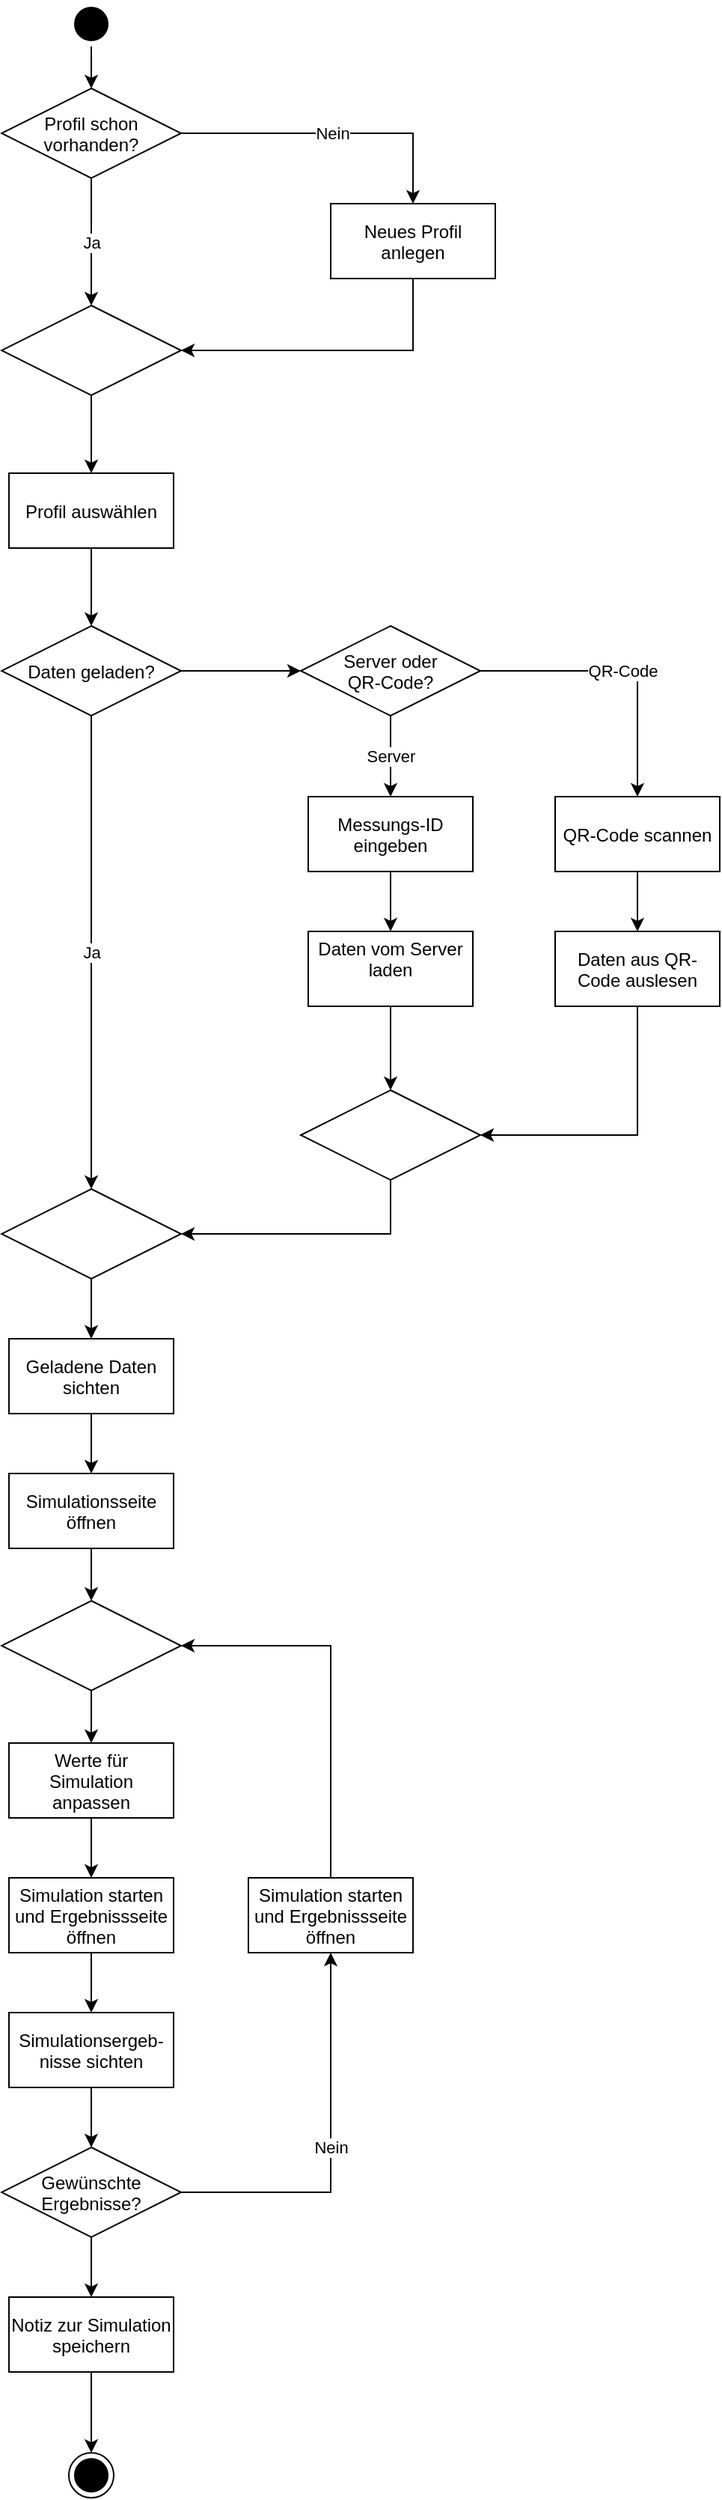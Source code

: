 <mxfile version="10.8.4" type="device"><diagram name="Page-1" id="e7e014a7-5840-1c2e-5031-d8a46d1fe8dd"><mxGraphModel dx="1320" dy="489" grid="1" gridSize="10" guides="1" tooltips="1" connect="1" arrows="1" fold="1" page="1" pageScale="1" pageWidth="1169" pageHeight="826" background="#ffffff" math="0" shadow="0"><root><mxCell id="0"/><mxCell id="1" parent="0"/><mxCell id="TKtA77N_0f2cd8bC6Uuu-49" value="" style="edgeStyle=orthogonalEdgeStyle;rounded=0;orthogonalLoop=1;jettySize=auto;html=1;" edge="1" parent="1" source="13" target="21"><mxGeometry relative="1" as="geometry"/></mxCell><mxCell id="13" value="" style="ellipse;shape=startState;fillColor=#000000;strokeColor=#000000;" parent="1" vertex="1"><mxGeometry x="335" y="19" width="30" height="30" as="geometry"/></mxCell><mxCell id="TKtA77N_0f2cd8bC6Uuu-44" value="&lt;div&gt;Nein&lt;/div&gt;" style="edgeStyle=orthogonalEdgeStyle;rounded=0;orthogonalLoop=1;jettySize=auto;html=1;entryX=0.5;entryY=0;entryDx=0;entryDy=0;" edge="1" parent="1" source="21" target="15"><mxGeometry relative="1" as="geometry"><mxPoint x="530" y="117" as="targetPoint"/></mxGeometry></mxCell><mxCell id="TKtA77N_0f2cd8bC6Uuu-47" value="&lt;div&gt;Ja&lt;/div&gt;" style="edgeStyle=orthogonalEdgeStyle;rounded=0;orthogonalLoop=1;jettySize=auto;html=1;" edge="1" parent="1" source="21" target="TKtA77N_0f2cd8bC6Uuu-45"><mxGeometry relative="1" as="geometry"/></mxCell><mxCell id="21" value="Profil schon&#xA;vorhanden?" style="rhombus;" parent="1" vertex="1"><mxGeometry x="290" y="77" width="120" height="60" as="geometry"/></mxCell><mxCell id="TKtA77N_0f2cd8bC6Uuu-46" style="edgeStyle=orthogonalEdgeStyle;rounded=0;orthogonalLoop=1;jettySize=auto;html=1;entryX=1;entryY=0.5;entryDx=0;entryDy=0;" edge="1" parent="1" source="15" target="TKtA77N_0f2cd8bC6Uuu-45"><mxGeometry relative="1" as="geometry"><Array as="points"><mxPoint x="565" y="252"/></Array></mxGeometry></mxCell><mxCell id="15" value="Neues Profil&#xA;anlegen" style="" parent="1" vertex="1"><mxGeometry x="510" y="154" width="110" height="50" as="geometry"/></mxCell><mxCell id="TKtA77N_0f2cd8bC6Uuu-52" value="" style="edgeStyle=orthogonalEdgeStyle;rounded=0;orthogonalLoop=1;jettySize=auto;html=1;" edge="1" parent="1" source="16" target="TKtA77N_0f2cd8bC6Uuu-51"><mxGeometry relative="1" as="geometry"/></mxCell><mxCell id="16" value="Profil auswählen" style="" parent="1" vertex="1"><mxGeometry x="295" y="334" width="110" height="50" as="geometry"/></mxCell><mxCell id="TKtA77N_0f2cd8bC6Uuu-50" value="" style="edgeStyle=orthogonalEdgeStyle;rounded=0;orthogonalLoop=1;jettySize=auto;html=1;" edge="1" parent="1" source="TKtA77N_0f2cd8bC6Uuu-45" target="16"><mxGeometry relative="1" as="geometry"/></mxCell><mxCell id="TKtA77N_0f2cd8bC6Uuu-45" value="" style="rhombus;" vertex="1" parent="1"><mxGeometry x="290" y="222" width="120" height="60" as="geometry"/></mxCell><mxCell id="TKtA77N_0f2cd8bC6Uuu-58" value="&lt;div&gt;Ja&lt;/div&gt;" style="edgeStyle=orthogonalEdgeStyle;rounded=0;orthogonalLoop=1;jettySize=auto;html=1;" edge="1" parent="1" source="TKtA77N_0f2cd8bC6Uuu-51" target="TKtA77N_0f2cd8bC6Uuu-55"><mxGeometry relative="1" as="geometry"/></mxCell><mxCell id="TKtA77N_0f2cd8bC6Uuu-63" value="" style="edgeStyle=orthogonalEdgeStyle;rounded=0;orthogonalLoop=1;jettySize=auto;html=1;" edge="1" parent="1" source="TKtA77N_0f2cd8bC6Uuu-51" target="TKtA77N_0f2cd8bC6Uuu-62"><mxGeometry relative="1" as="geometry"/></mxCell><mxCell id="TKtA77N_0f2cd8bC6Uuu-51" value="Daten geladen?" style="rhombus;" vertex="1" parent="1"><mxGeometry x="290" y="436" width="120" height="60" as="geometry"/></mxCell><mxCell id="TKtA77N_0f2cd8bC6Uuu-65" value="Server" style="edgeStyle=orthogonalEdgeStyle;rounded=0;orthogonalLoop=1;jettySize=auto;html=1;" edge="1" parent="1" source="TKtA77N_0f2cd8bC6Uuu-62" target="TKtA77N_0f2cd8bC6Uuu-64"><mxGeometry relative="1" as="geometry"/></mxCell><mxCell id="TKtA77N_0f2cd8bC6Uuu-69" value="QR-Code" style="edgeStyle=orthogonalEdgeStyle;rounded=0;orthogonalLoop=1;jettySize=auto;html=1;entryX=0.5;entryY=0;entryDx=0;entryDy=0;" edge="1" parent="1" source="TKtA77N_0f2cd8bC6Uuu-62" target="TKtA77N_0f2cd8bC6Uuu-68"><mxGeometry relative="1" as="geometry"/></mxCell><mxCell id="TKtA77N_0f2cd8bC6Uuu-62" value="Server oder&#xA;QR-Code?" style="rhombus;" vertex="1" parent="1"><mxGeometry x="490" y="436" width="120" height="60" as="geometry"/></mxCell><mxCell id="TKtA77N_0f2cd8bC6Uuu-73" style="edgeStyle=orthogonalEdgeStyle;rounded=0;orthogonalLoop=1;jettySize=auto;html=1;entryX=0.5;entryY=0;entryDx=0;entryDy=0;" edge="1" parent="1" source="TKtA77N_0f2cd8bC6Uuu-55" target="TKtA77N_0f2cd8bC6Uuu-72"><mxGeometry relative="1" as="geometry"/></mxCell><mxCell id="TKtA77N_0f2cd8bC6Uuu-55" value="" style="rhombus;" vertex="1" parent="1"><mxGeometry x="290" y="812" width="120" height="60" as="geometry"/></mxCell><mxCell id="TKtA77N_0f2cd8bC6Uuu-101" value="" style="edgeStyle=orthogonalEdgeStyle;rounded=0;orthogonalLoop=1;jettySize=auto;html=1;" edge="1" parent="1" source="TKtA77N_0f2cd8bC6Uuu-64" target="TKtA77N_0f2cd8bC6Uuu-99"><mxGeometry relative="1" as="geometry"/></mxCell><mxCell id="TKtA77N_0f2cd8bC6Uuu-64" value="Messungs-ID&#xA;eingeben" style="" vertex="1" parent="1"><mxGeometry x="495" y="550" width="110" height="50" as="geometry"/></mxCell><mxCell id="TKtA77N_0f2cd8bC6Uuu-71" style="edgeStyle=orthogonalEdgeStyle;rounded=0;orthogonalLoop=1;jettySize=auto;html=1;entryX=1;entryY=0.5;entryDx=0;entryDy=0;" edge="1" parent="1" source="TKtA77N_0f2cd8bC6Uuu-66" target="TKtA77N_0f2cd8bC6Uuu-55"><mxGeometry relative="1" as="geometry"><Array as="points"><mxPoint x="550" y="842"/></Array></mxGeometry></mxCell><mxCell id="TKtA77N_0f2cd8bC6Uuu-66" value="" style="rhombus;" vertex="1" parent="1"><mxGeometry x="490" y="746" width="120" height="60" as="geometry"/></mxCell><mxCell id="TKtA77N_0f2cd8bC6Uuu-102" value="" style="edgeStyle=orthogonalEdgeStyle;rounded=0;orthogonalLoop=1;jettySize=auto;html=1;" edge="1" parent="1" source="TKtA77N_0f2cd8bC6Uuu-68" target="TKtA77N_0f2cd8bC6Uuu-100"><mxGeometry relative="1" as="geometry"/></mxCell><mxCell id="TKtA77N_0f2cd8bC6Uuu-68" value="QR-Code scannen" style="" vertex="1" parent="1"><mxGeometry x="660" y="550" width="110" height="50" as="geometry"/></mxCell><mxCell id="TKtA77N_0f2cd8bC6Uuu-75" style="edgeStyle=orthogonalEdgeStyle;rounded=0;orthogonalLoop=1;jettySize=auto;html=1;entryX=0.5;entryY=0;entryDx=0;entryDy=0;" edge="1" parent="1" source="TKtA77N_0f2cd8bC6Uuu-72" target="TKtA77N_0f2cd8bC6Uuu-74"><mxGeometry relative="1" as="geometry"/></mxCell><mxCell id="TKtA77N_0f2cd8bC6Uuu-72" value="Geladene Daten&#xA;sichten" style="" vertex="1" parent="1"><mxGeometry x="295" y="912" width="110" height="50" as="geometry"/></mxCell><mxCell id="TKtA77N_0f2cd8bC6Uuu-85" value="" style="edgeStyle=orthogonalEdgeStyle;rounded=0;orthogonalLoop=1;jettySize=auto;html=1;" edge="1" parent="1" source="TKtA77N_0f2cd8bC6Uuu-74" target="TKtA77N_0f2cd8bC6Uuu-84"><mxGeometry relative="1" as="geometry"/></mxCell><mxCell id="TKtA77N_0f2cd8bC6Uuu-74" value="Simulationsseite&#xA;öffnen" style="" vertex="1" parent="1"><mxGeometry x="295" y="1002" width="110" height="50" as="geometry"/></mxCell><mxCell id="TKtA77N_0f2cd8bC6Uuu-79" style="edgeStyle=orthogonalEdgeStyle;rounded=0;orthogonalLoop=1;jettySize=auto;html=1;" edge="1" parent="1" source="TKtA77N_0f2cd8bC6Uuu-76" target="TKtA77N_0f2cd8bC6Uuu-78"><mxGeometry relative="1" as="geometry"/></mxCell><mxCell id="TKtA77N_0f2cd8bC6Uuu-76" value="Werte für&#xA;Simulation&#xA;anpassen" style="" vertex="1" parent="1"><mxGeometry x="295" y="1182" width="110" height="50" as="geometry"/></mxCell><mxCell id="TKtA77N_0f2cd8bC6Uuu-81" value="" style="edgeStyle=orthogonalEdgeStyle;rounded=0;orthogonalLoop=1;jettySize=auto;html=1;" edge="1" parent="1" source="TKtA77N_0f2cd8bC6Uuu-78" target="TKtA77N_0f2cd8bC6Uuu-80"><mxGeometry relative="1" as="geometry"/></mxCell><mxCell id="TKtA77N_0f2cd8bC6Uuu-78" value="Simulation starten&#xA;und Ergebnissseite&#xA;öffnen" style="" vertex="1" parent="1"><mxGeometry x="295" y="1272" width="110" height="50" as="geometry"/></mxCell><mxCell id="TKtA77N_0f2cd8bC6Uuu-83" value="" style="edgeStyle=orthogonalEdgeStyle;rounded=0;orthogonalLoop=1;jettySize=auto;html=1;" edge="1" parent="1" source="TKtA77N_0f2cd8bC6Uuu-80" target="TKtA77N_0f2cd8bC6Uuu-82"><mxGeometry relative="1" as="geometry"/></mxCell><mxCell id="TKtA77N_0f2cd8bC6Uuu-80" value="Simulationsergeb-&#xA;nisse sichten" style="" vertex="1" parent="1"><mxGeometry x="295" y="1362" width="110" height="50" as="geometry"/></mxCell><mxCell id="TKtA77N_0f2cd8bC6Uuu-88" value="Nein" style="edgeStyle=orthogonalEdgeStyle;rounded=0;orthogonalLoop=1;jettySize=auto;html=1;entryX=0.5;entryY=1;entryDx=0;entryDy=0;" edge="1" parent="1" source="TKtA77N_0f2cd8bC6Uuu-82" target="TKtA77N_0f2cd8bC6Uuu-87"><mxGeometry relative="1" as="geometry"/></mxCell><mxCell id="TKtA77N_0f2cd8bC6Uuu-91" value="" style="edgeStyle=orthogonalEdgeStyle;rounded=0;orthogonalLoop=1;jettySize=auto;html=1;" edge="1" parent="1" source="TKtA77N_0f2cd8bC6Uuu-82" target="TKtA77N_0f2cd8bC6Uuu-90"><mxGeometry relative="1" as="geometry"/></mxCell><mxCell id="TKtA77N_0f2cd8bC6Uuu-82" value="Gewünschte&#xA;Ergebnisse?" style="rhombus;" vertex="1" parent="1"><mxGeometry x="290" y="1452" width="120" height="60" as="geometry"/></mxCell><mxCell id="TKtA77N_0f2cd8bC6Uuu-86" value="" style="edgeStyle=orthogonalEdgeStyle;rounded=0;orthogonalLoop=1;jettySize=auto;html=1;" edge="1" parent="1" source="TKtA77N_0f2cd8bC6Uuu-84" target="TKtA77N_0f2cd8bC6Uuu-76"><mxGeometry relative="1" as="geometry"/></mxCell><mxCell id="TKtA77N_0f2cd8bC6Uuu-84" value="" style="rhombus;" vertex="1" parent="1"><mxGeometry x="290" y="1087" width="120" height="60" as="geometry"/></mxCell><mxCell id="TKtA77N_0f2cd8bC6Uuu-89" style="edgeStyle=orthogonalEdgeStyle;rounded=0;orthogonalLoop=1;jettySize=auto;html=1;entryX=1;entryY=0.5;entryDx=0;entryDy=0;" edge="1" parent="1" source="TKtA77N_0f2cd8bC6Uuu-87" target="TKtA77N_0f2cd8bC6Uuu-84"><mxGeometry relative="1" as="geometry"><Array as="points"><mxPoint x="510" y="1117"/></Array></mxGeometry></mxCell><mxCell id="TKtA77N_0f2cd8bC6Uuu-87" value="Simulation starten&#xA;und Ergebnissseite&#xA;öffnen" style="" vertex="1" parent="1"><mxGeometry x="455" y="1272" width="110" height="50" as="geometry"/></mxCell><mxCell id="TKtA77N_0f2cd8bC6Uuu-107" value="" style="edgeStyle=orthogonalEdgeStyle;rounded=0;orthogonalLoop=1;jettySize=auto;html=1;" edge="1" parent="1" source="TKtA77N_0f2cd8bC6Uuu-90" target="TKtA77N_0f2cd8bC6Uuu-106"><mxGeometry relative="1" as="geometry"/></mxCell><mxCell id="TKtA77N_0f2cd8bC6Uuu-90" value="Notiz zur Simulation&#xA;speichern" style="" vertex="1" parent="1"><mxGeometry x="295" y="1552" width="110" height="50" as="geometry"/></mxCell><mxCell id="TKtA77N_0f2cd8bC6Uuu-103" value="" style="edgeStyle=orthogonalEdgeStyle;rounded=0;orthogonalLoop=1;jettySize=auto;html=1;" edge="1" parent="1" source="TKtA77N_0f2cd8bC6Uuu-99" target="TKtA77N_0f2cd8bC6Uuu-66"><mxGeometry relative="1" as="geometry"/></mxCell><mxCell id="TKtA77N_0f2cd8bC6Uuu-99" value="Daten vom Server&#xA;laden&#xA;" style="" vertex="1" parent="1"><mxGeometry x="495" y="640" width="110" height="50" as="geometry"/></mxCell><mxCell id="TKtA77N_0f2cd8bC6Uuu-104" style="edgeStyle=orthogonalEdgeStyle;rounded=0;orthogonalLoop=1;jettySize=auto;html=1;entryX=1;entryY=0.5;entryDx=0;entryDy=0;" edge="1" parent="1" source="TKtA77N_0f2cd8bC6Uuu-100" target="TKtA77N_0f2cd8bC6Uuu-66"><mxGeometry relative="1" as="geometry"><Array as="points"><mxPoint x="715" y="776"/></Array></mxGeometry></mxCell><mxCell id="TKtA77N_0f2cd8bC6Uuu-100" value="Daten aus QR-&#xA;Code auslesen" style="" vertex="1" parent="1"><mxGeometry x="660" y="640" width="110" height="50" as="geometry"/></mxCell><mxCell id="TKtA77N_0f2cd8bC6Uuu-106" value="" style="ellipse;shape=endState;fillColor=#000000;strokeColor=#000000;" vertex="1" parent="1"><mxGeometry x="335" y="1656" width="30" height="30" as="geometry"/></mxCell></root></mxGraphModel></diagram></mxfile>